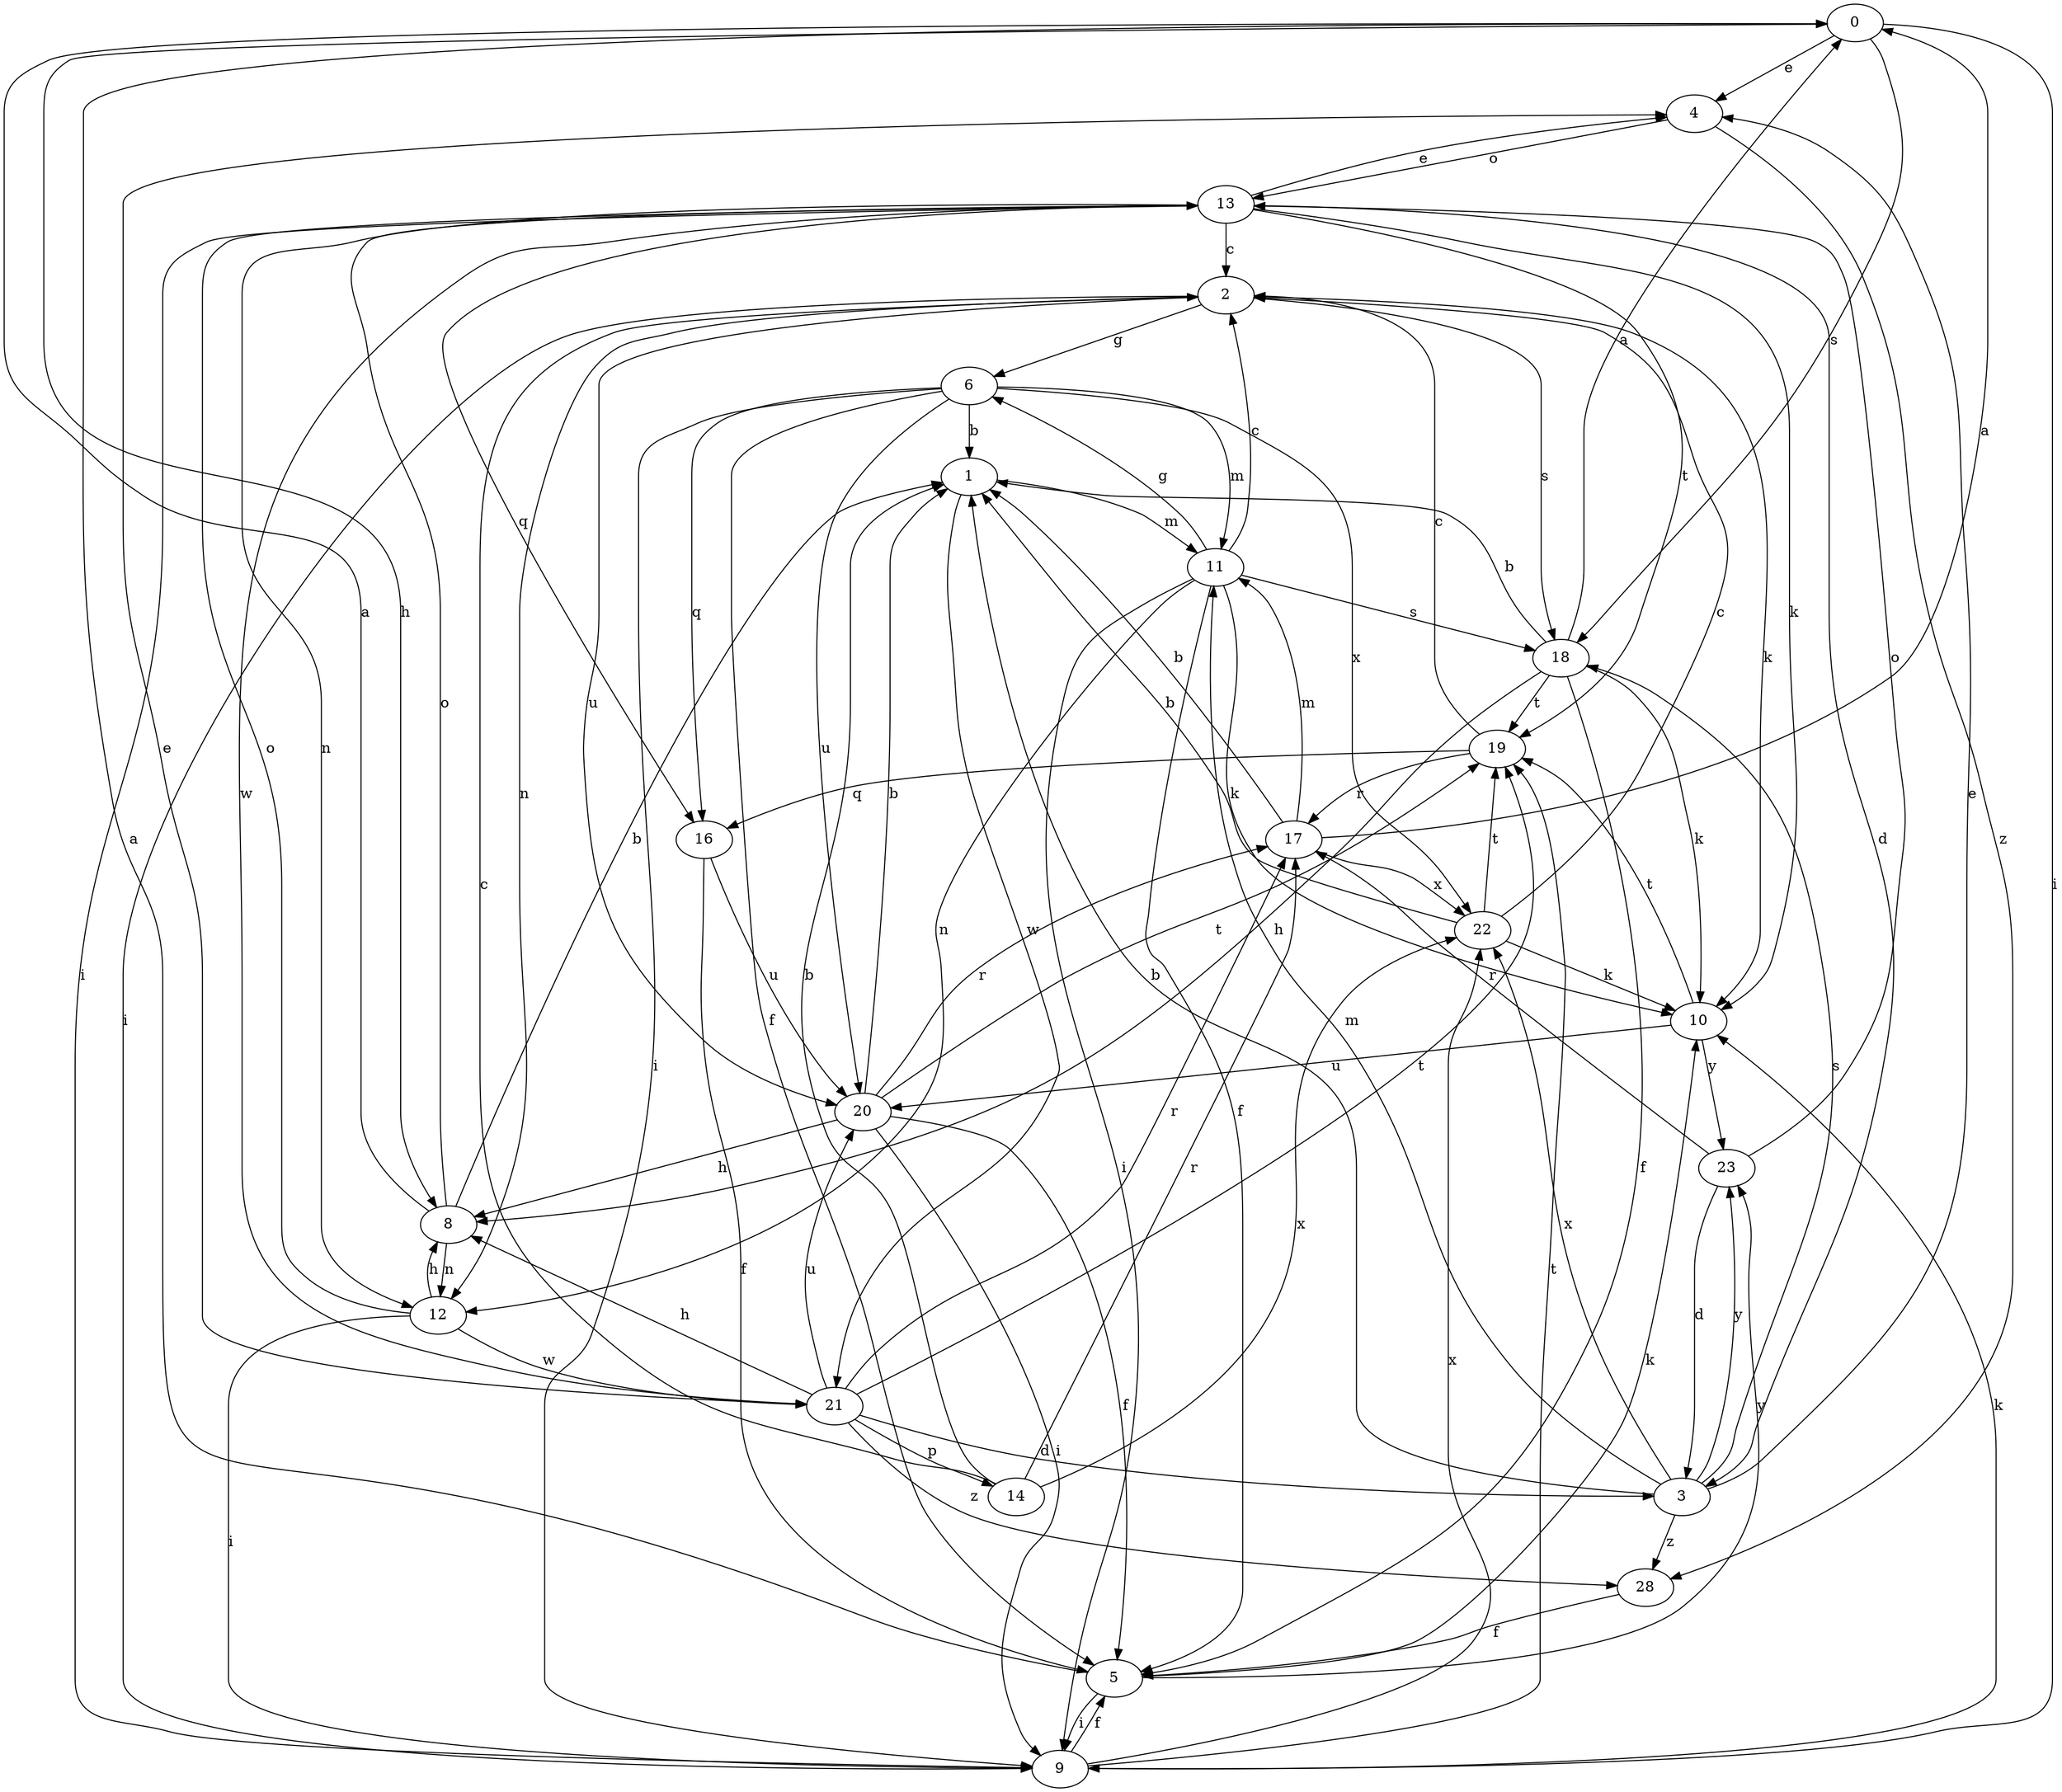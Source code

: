 strict digraph  {
0;
1;
2;
3;
4;
5;
6;
8;
9;
10;
11;
12;
13;
14;
16;
17;
18;
19;
20;
21;
22;
23;
28;
0 -> 4  [label=e];
0 -> 8  [label=h];
0 -> 9  [label=i];
0 -> 18  [label=s];
1 -> 11  [label=m];
1 -> 21  [label=w];
2 -> 6  [label=g];
2 -> 9  [label=i];
2 -> 10  [label=k];
2 -> 12  [label=n];
2 -> 18  [label=s];
2 -> 20  [label=u];
3 -> 1  [label=b];
3 -> 4  [label=e];
3 -> 11  [label=m];
3 -> 18  [label=s];
3 -> 22  [label=x];
3 -> 23  [label=y];
3 -> 28  [label=z];
4 -> 13  [label=o];
4 -> 28  [label=z];
5 -> 0  [label=a];
5 -> 9  [label=i];
5 -> 10  [label=k];
5 -> 23  [label=y];
6 -> 1  [label=b];
6 -> 5  [label=f];
6 -> 9  [label=i];
6 -> 11  [label=m];
6 -> 16  [label=q];
6 -> 20  [label=u];
6 -> 22  [label=x];
8 -> 0  [label=a];
8 -> 1  [label=b];
8 -> 12  [label=n];
8 -> 13  [label=o];
9 -> 5  [label=f];
9 -> 10  [label=k];
9 -> 19  [label=t];
9 -> 22  [label=x];
10 -> 19  [label=t];
10 -> 20  [label=u];
10 -> 23  [label=y];
11 -> 2  [label=c];
11 -> 5  [label=f];
11 -> 6  [label=g];
11 -> 9  [label=i];
11 -> 10  [label=k];
11 -> 12  [label=n];
11 -> 18  [label=s];
12 -> 8  [label=h];
12 -> 9  [label=i];
12 -> 13  [label=o];
12 -> 21  [label=w];
13 -> 2  [label=c];
13 -> 3  [label=d];
13 -> 4  [label=e];
13 -> 9  [label=i];
13 -> 10  [label=k];
13 -> 12  [label=n];
13 -> 16  [label=q];
13 -> 19  [label=t];
13 -> 21  [label=w];
14 -> 1  [label=b];
14 -> 2  [label=c];
14 -> 17  [label=r];
14 -> 22  [label=x];
16 -> 5  [label=f];
16 -> 20  [label=u];
17 -> 0  [label=a];
17 -> 1  [label=b];
17 -> 11  [label=m];
17 -> 22  [label=x];
18 -> 0  [label=a];
18 -> 1  [label=b];
18 -> 5  [label=f];
18 -> 8  [label=h];
18 -> 10  [label=k];
18 -> 19  [label=t];
19 -> 2  [label=c];
19 -> 16  [label=q];
19 -> 17  [label=r];
20 -> 1  [label=b];
20 -> 5  [label=f];
20 -> 8  [label=h];
20 -> 9  [label=i];
20 -> 17  [label=r];
20 -> 19  [label=t];
21 -> 3  [label=d];
21 -> 4  [label=e];
21 -> 8  [label=h];
21 -> 14  [label=p];
21 -> 17  [label=r];
21 -> 19  [label=t];
21 -> 20  [label=u];
21 -> 28  [label=z];
22 -> 1  [label=b];
22 -> 2  [label=c];
22 -> 10  [label=k];
22 -> 19  [label=t];
23 -> 3  [label=d];
23 -> 13  [label=o];
23 -> 17  [label=r];
28 -> 5  [label=f];
}
